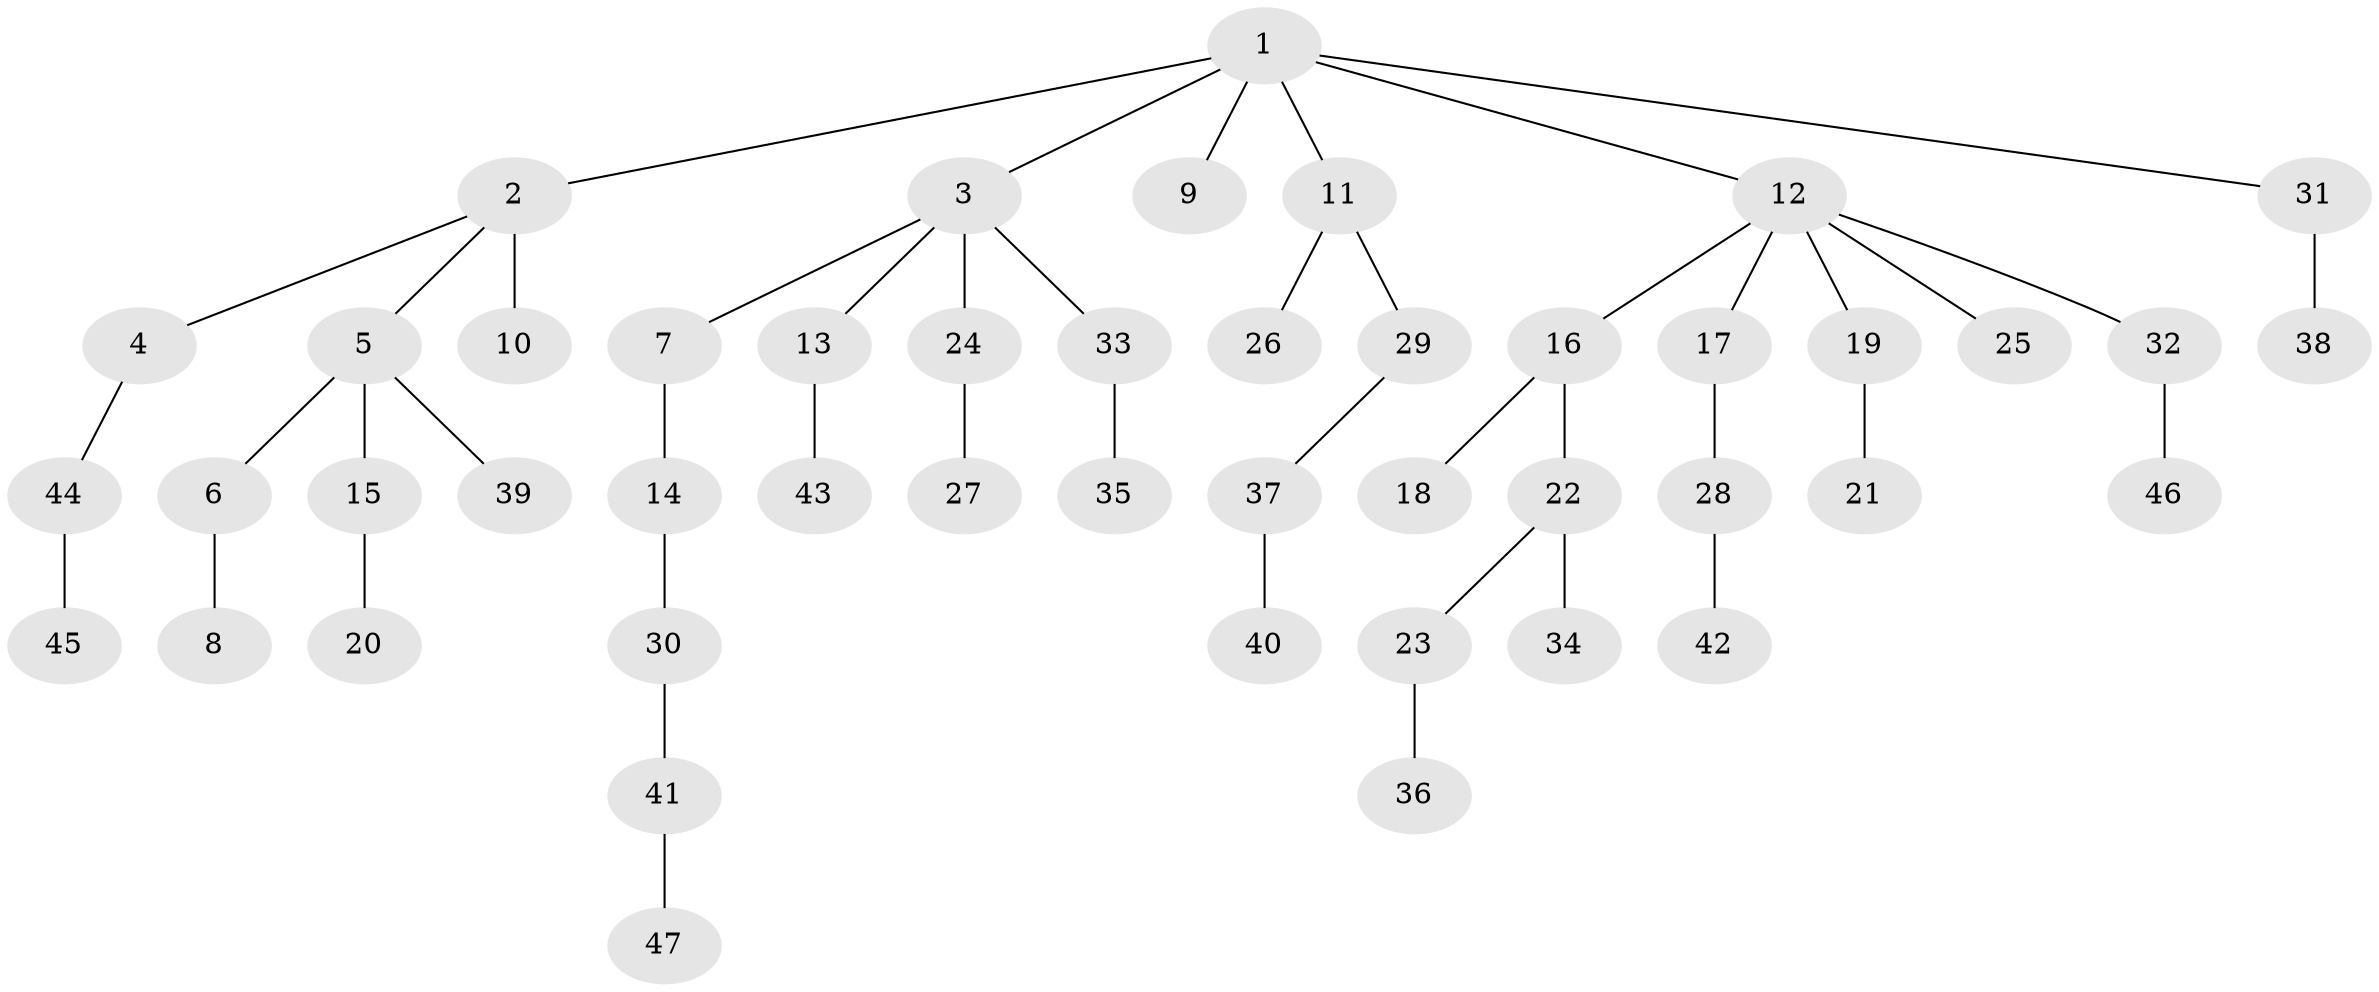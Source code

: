 // original degree distribution, {8: 0.010638297872340425, 7: 0.02127659574468085, 6: 0.010638297872340425, 3: 0.1702127659574468, 5: 0.010638297872340425, 1: 0.5212765957446809, 4: 0.0425531914893617, 2: 0.2127659574468085}
// Generated by graph-tools (version 1.1) at 2025/36/03/09/25 02:36:28]
// undirected, 47 vertices, 46 edges
graph export_dot {
graph [start="1"]
  node [color=gray90,style=filled];
  1;
  2;
  3;
  4;
  5;
  6;
  7;
  8;
  9;
  10;
  11;
  12;
  13;
  14;
  15;
  16;
  17;
  18;
  19;
  20;
  21;
  22;
  23;
  24;
  25;
  26;
  27;
  28;
  29;
  30;
  31;
  32;
  33;
  34;
  35;
  36;
  37;
  38;
  39;
  40;
  41;
  42;
  43;
  44;
  45;
  46;
  47;
  1 -- 2 [weight=1.0];
  1 -- 3 [weight=1.0];
  1 -- 9 [weight=1.0];
  1 -- 11 [weight=1.0];
  1 -- 12 [weight=1.0];
  1 -- 31 [weight=1.0];
  2 -- 4 [weight=1.0];
  2 -- 5 [weight=1.0];
  2 -- 10 [weight=3.0];
  3 -- 7 [weight=1.0];
  3 -- 13 [weight=1.0];
  3 -- 24 [weight=1.0];
  3 -- 33 [weight=1.0];
  4 -- 44 [weight=1.0];
  5 -- 6 [weight=1.0];
  5 -- 15 [weight=1.0];
  5 -- 39 [weight=1.0];
  6 -- 8 [weight=1.0];
  7 -- 14 [weight=1.0];
  11 -- 26 [weight=1.0];
  11 -- 29 [weight=1.0];
  12 -- 16 [weight=1.0];
  12 -- 17 [weight=1.0];
  12 -- 19 [weight=1.0];
  12 -- 25 [weight=1.0];
  12 -- 32 [weight=1.0];
  13 -- 43 [weight=1.0];
  14 -- 30 [weight=1.0];
  15 -- 20 [weight=2.0];
  16 -- 18 [weight=1.0];
  16 -- 22 [weight=1.0];
  17 -- 28 [weight=1.0];
  19 -- 21 [weight=2.0];
  22 -- 23 [weight=1.0];
  22 -- 34 [weight=1.0];
  23 -- 36 [weight=3.0];
  24 -- 27 [weight=1.0];
  28 -- 42 [weight=1.0];
  29 -- 37 [weight=1.0];
  30 -- 41 [weight=1.0];
  31 -- 38 [weight=3.0];
  32 -- 46 [weight=1.0];
  33 -- 35 [weight=1.0];
  37 -- 40 [weight=1.0];
  41 -- 47 [weight=1.0];
  44 -- 45 [weight=1.0];
}
